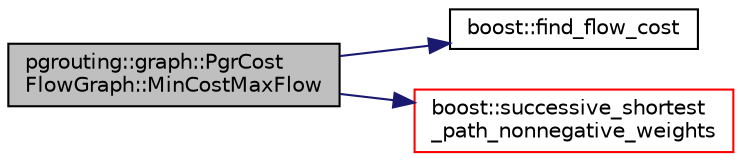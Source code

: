 digraph "pgrouting::graph::PgrCostFlowGraph::MinCostMaxFlow"
{
  edge [fontname="Helvetica",fontsize="10",labelfontname="Helvetica",labelfontsize="10"];
  node [fontname="Helvetica",fontsize="10",shape=record];
  rankdir="LR";
  Node1 [label="pgrouting::graph::PgrCost\lFlowGraph::MinCostMaxFlow",height=0.2,width=0.4,color="black", fillcolor="grey75", style="filled", fontcolor="black"];
  Node1 -> Node2 [color="midnightblue",fontsize="10",style="solid",fontname="Helvetica"];
  Node2 [label="boost::find_flow_cost",height=0.2,width=0.4,color="black", fillcolor="white", style="filled",URL="$namespaceboost.html#a10dc4b67de36b21d18a1038aab436522"];
  Node1 -> Node3 [color="midnightblue",fontsize="10",style="solid",fontname="Helvetica"];
  Node3 [label="boost::successive_shortest\l_path_nonnegative_weights",height=0.2,width=0.4,color="red", fillcolor="white", style="filled",URL="$namespaceboost.html#a91210cfc503412caffe8a198ab4aa82c"];
}
